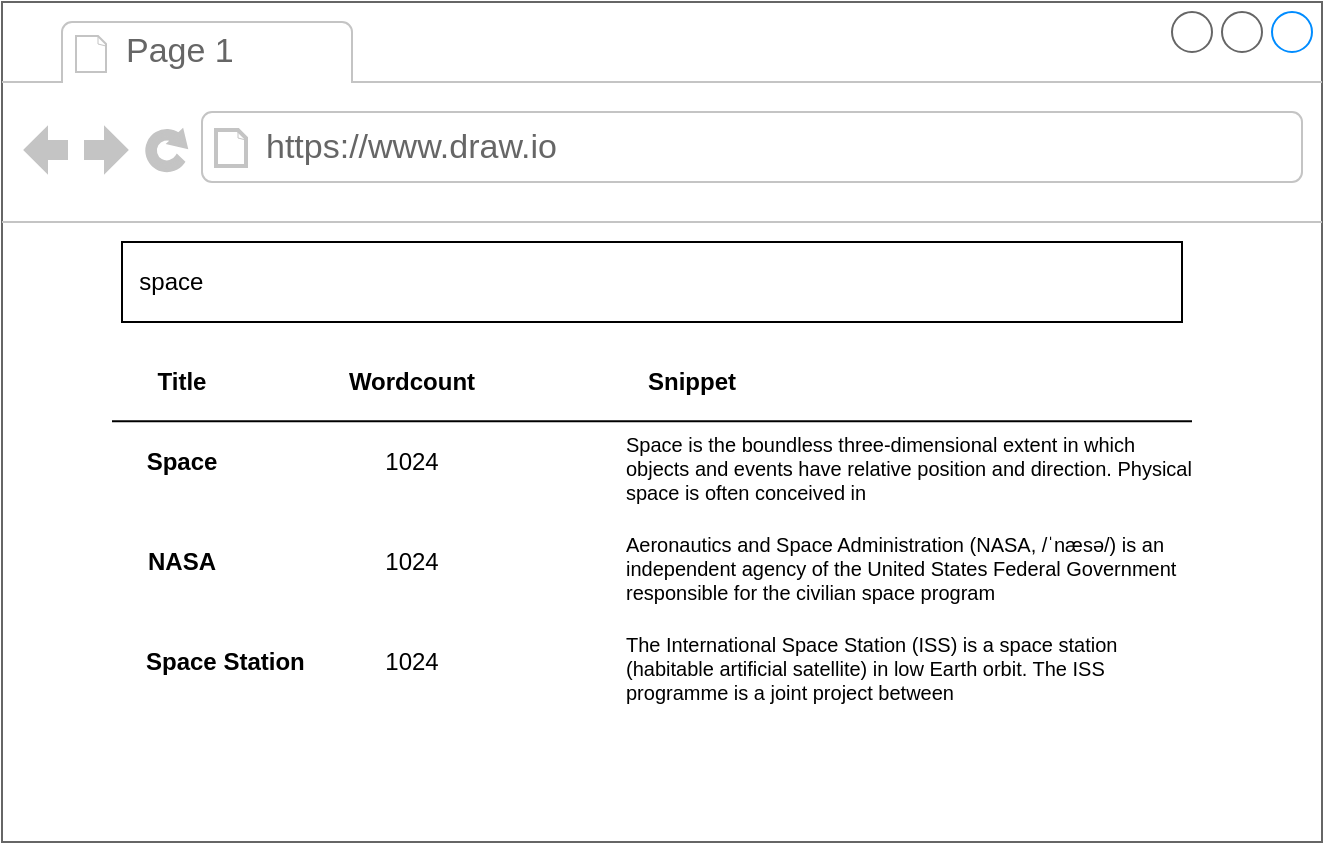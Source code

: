 <mxfile version="12.4.3" type="github" pages="10">
  <diagram id="RnJkvEcWTYdA2Jqj87wk" name="01 - goals">
    <mxGraphModel dx="996" dy="478" grid="1" gridSize="10" guides="1" tooltips="1" connect="1" arrows="1" fold="1" page="1" pageScale="1" pageWidth="1920" pageHeight="1200" math="0" shadow="0">
      <root>
        <mxCell id="0"/>
        <mxCell id="1" parent="0"/>
        <mxCell id="DZ23XbLGNVvMsRwcFlnc-1" value="" style="strokeWidth=1;shadow=0;dashed=0;align=center;html=1;shape=mxgraph.mockup.containers.browserWindow;rSize=0;strokeColor=#666666;strokeColor2=#008cff;strokeColor3=#c4c4c4;mainText=,;recursiveResize=0;" vertex="1" parent="1">
          <mxGeometry x="380" y="150" width="660" height="420" as="geometry"/>
        </mxCell>
        <mxCell id="DZ23XbLGNVvMsRwcFlnc-2" value="Page 1" style="strokeWidth=1;shadow=0;dashed=0;align=center;html=1;shape=mxgraph.mockup.containers.anchor;fontSize=17;fontColor=#666666;align=left;" vertex="1" parent="DZ23XbLGNVvMsRwcFlnc-1">
          <mxGeometry x="60" y="12" width="110" height="26" as="geometry"/>
        </mxCell>
        <mxCell id="DZ23XbLGNVvMsRwcFlnc-3" value="https://www.draw.io" style="strokeWidth=1;shadow=0;dashed=0;align=center;html=1;shape=mxgraph.mockup.containers.anchor;rSize=0;fontSize=17;fontColor=#666666;align=left;" vertex="1" parent="DZ23XbLGNVvMsRwcFlnc-1">
          <mxGeometry x="130" y="60" width="250" height="26" as="geometry"/>
        </mxCell>
        <mxCell id="DZ23XbLGNVvMsRwcFlnc-4" value="&amp;nbsp; space" style="rounded=0;whiteSpace=wrap;html=1;align=left;" vertex="1" parent="DZ23XbLGNVvMsRwcFlnc-1">
          <mxGeometry x="60" y="120" width="530" height="40" as="geometry"/>
        </mxCell>
        <mxCell id="DZ23XbLGNVvMsRwcFlnc-5" value="Title" style="text;html=1;strokeColor=none;fillColor=none;align=center;verticalAlign=middle;whiteSpace=wrap;rounded=0;fontStyle=1" vertex="1" parent="DZ23XbLGNVvMsRwcFlnc-1">
          <mxGeometry x="70" y="180" width="40" height="20" as="geometry"/>
        </mxCell>
        <mxCell id="DZ23XbLGNVvMsRwcFlnc-6" value="Wordcount" style="text;html=1;strokeColor=none;fillColor=none;align=center;verticalAlign=middle;whiteSpace=wrap;rounded=0;fontStyle=1" vertex="1" parent="DZ23XbLGNVvMsRwcFlnc-1">
          <mxGeometry x="170" y="180" width="70" height="20" as="geometry"/>
        </mxCell>
        <mxCell id="DZ23XbLGNVvMsRwcFlnc-7" value="Snippet" style="text;html=1;strokeColor=none;fillColor=none;align=center;verticalAlign=middle;whiteSpace=wrap;rounded=0;fontStyle=1" vertex="1" parent="DZ23XbLGNVvMsRwcFlnc-1">
          <mxGeometry x="310" y="180" width="70" height="20" as="geometry"/>
        </mxCell>
        <mxCell id="DZ23XbLGNVvMsRwcFlnc-8" value="" style="endArrow=none;html=1;" edge="1" parent="DZ23XbLGNVvMsRwcFlnc-1">
          <mxGeometry width="50" height="50" relative="1" as="geometry">
            <mxPoint x="55" y="209.67" as="sourcePoint"/>
            <mxPoint x="595" y="209.67" as="targetPoint"/>
          </mxGeometry>
        </mxCell>
        <mxCell id="DZ23XbLGNVvMsRwcFlnc-9" value="Space" style="text;html=1;strokeColor=none;fillColor=none;align=center;verticalAlign=middle;whiteSpace=wrap;rounded=0;fontStyle=1" vertex="1" parent="DZ23XbLGNVvMsRwcFlnc-1">
          <mxGeometry x="70" y="220" width="40" height="20" as="geometry"/>
        </mxCell>
        <mxCell id="DZ23XbLGNVvMsRwcFlnc-10" value="1024" style="text;html=1;strokeColor=none;fillColor=none;align=center;verticalAlign=middle;whiteSpace=wrap;rounded=0;fontStyle=0" vertex="1" parent="DZ23XbLGNVvMsRwcFlnc-1">
          <mxGeometry x="170" y="220" width="70" height="20" as="geometry"/>
        </mxCell>
        <mxCell id="DZ23XbLGNVvMsRwcFlnc-11" value="Space is the boundless three-dimensional extent in which objects and events have relative position and direction. Physical space is often conceived in" style="text;html=1;strokeColor=none;fillColor=none;align=left;verticalAlign=middle;whiteSpace=wrap;rounded=0;fontStyle=0;fontSize=10;" vertex="1" parent="DZ23XbLGNVvMsRwcFlnc-1">
          <mxGeometry x="310" y="223" width="290" height="20" as="geometry"/>
        </mxCell>
        <mxCell id="DZ23XbLGNVvMsRwcFlnc-12" value="NASA" style="text;html=1;strokeColor=none;fillColor=none;align=center;verticalAlign=middle;whiteSpace=wrap;rounded=0;fontStyle=1" vertex="1" parent="DZ23XbLGNVvMsRwcFlnc-1">
          <mxGeometry x="70" y="270" width="40" height="20" as="geometry"/>
        </mxCell>
        <mxCell id="DZ23XbLGNVvMsRwcFlnc-13" value="1024" style="text;html=1;strokeColor=none;fillColor=none;align=center;verticalAlign=middle;whiteSpace=wrap;rounded=0;fontStyle=0" vertex="1" parent="DZ23XbLGNVvMsRwcFlnc-1">
          <mxGeometry x="170" y="270" width="70" height="20" as="geometry"/>
        </mxCell>
        <mxCell id="DZ23XbLGNVvMsRwcFlnc-14" value="Aeronautics and Space Administration (NASA, /ˈnæsə/) is an independent agency of the United States Federal Government responsible for the civilian space program" style="text;html=1;strokeColor=none;fillColor=none;align=left;verticalAlign=middle;whiteSpace=wrap;rounded=0;fontStyle=0;fontSize=10;" vertex="1" parent="DZ23XbLGNVvMsRwcFlnc-1">
          <mxGeometry x="310" y="273" width="290" height="20" as="geometry"/>
        </mxCell>
        <mxCell id="DZ23XbLGNVvMsRwcFlnc-15" value="Space Station" style="text;html=1;strokeColor=none;fillColor=none;align=left;verticalAlign=middle;whiteSpace=wrap;rounded=0;fontStyle=1" vertex="1" parent="DZ23XbLGNVvMsRwcFlnc-1">
          <mxGeometry x="70" y="320" width="100" height="20" as="geometry"/>
        </mxCell>
        <mxCell id="DZ23XbLGNVvMsRwcFlnc-16" value="1024" style="text;html=1;strokeColor=none;fillColor=none;align=center;verticalAlign=middle;whiteSpace=wrap;rounded=0;fontStyle=0" vertex="1" parent="DZ23XbLGNVvMsRwcFlnc-1">
          <mxGeometry x="170" y="320" width="70" height="20" as="geometry"/>
        </mxCell>
        <mxCell id="DZ23XbLGNVvMsRwcFlnc-17" value="The International Space Station (ISS) is a space station (habitable artificial satellite) in low Earth orbit. The ISS programme is a joint project between" style="text;html=1;strokeColor=none;fillColor=none;align=left;verticalAlign=middle;whiteSpace=wrap;rounded=0;fontStyle=0;fontSize=10;" vertex="1" parent="DZ23XbLGNVvMsRwcFlnc-1">
          <mxGeometry x="310" y="323" width="290" height="20" as="geometry"/>
        </mxCell>
      </root>
    </mxGraphModel>
  </diagram>
  <diagram id="J-fQIyFHeudC6-GqFB-S" name="02 - focuses">
    <mxGraphModel dx="747" dy="359" grid="1" gridSize="10" guides="1" tooltips="1" connect="1" arrows="1" fold="1" page="1" pageScale="1" pageWidth="1920" pageHeight="1200" math="0" shadow="0">
      <root>
        <mxCell id="EgFu69-6vCB50pgu1yUX-0"/>
        <mxCell id="EgFu69-6vCB50pgu1yUX-1" parent="EgFu69-6vCB50pgu1yUX-0"/>
        <mxCell id="EgFu69-6vCB50pgu1yUX-2" value="App Goals" style="text;html=1;strokeColor=none;fillColor=none;align=center;verticalAlign=middle;whiteSpace=wrap;rounded=0;fontSize=30;fontStyle=1" vertex="1" parent="EgFu69-6vCB50pgu1yUX-1">
          <mxGeometry x="440" y="120" width="190" height="30" as="geometry"/>
        </mxCell>
        <mxCell id="EgFu69-6vCB50pgu1yUX-3" value="Need to figure out how to fetch data from an outside API" style="rounded=0;whiteSpace=wrap;html=1;fontSize=17;align=center;fillColor=#dae8fc;strokeColor=#6c8ebf;" vertex="1" parent="EgFu69-6vCB50pgu1yUX-1">
          <mxGeometry x="272.5" y="160" width="525" height="50" as="geometry"/>
        </mxCell>
        <mxCell id="EgFu69-6vCB50pgu1yUX-4" value="Need to learn more about communicating between components" style="rounded=0;whiteSpace=wrap;html=1;fontSize=17;align=center;fillColor=#dae8fc;strokeColor=#6c8ebf;" vertex="1" parent="EgFu69-6vCB50pgu1yUX-1">
          <mxGeometry x="272.5" y="220" width="525" height="50" as="geometry"/>
        </mxCell>
        <mxCell id="EgFu69-6vCB50pgu1yUX-5" value="Need to learn more about Typescript to catch errors during development" style="rounded=0;whiteSpace=wrap;html=1;fontSize=17;align=center;fillColor=#dae8fc;strokeColor=#6c8ebf;" vertex="1" parent="EgFu69-6vCB50pgu1yUX-1">
          <mxGeometry x="272.5" y="280" width="525" height="50" as="geometry"/>
        </mxCell>
        <mxCell id="EgFu69-6vCB50pgu1yUX-6" value="Need to learn about Angular app security" style="rounded=0;whiteSpace=wrap;html=1;fontSize=17;align=center;fillColor=#dae8fc;strokeColor=#6c8ebf;" vertex="1" parent="EgFu69-6vCB50pgu1yUX-1">
          <mxGeometry x="272.5" y="340" width="525" height="50" as="geometry"/>
        </mxCell>
      </root>
    </mxGraphModel>
  </diagram>
  <diagram id="L5phUsSafCJWJInm5_UA" name="03 - comps">
    <mxGraphModel dx="996" dy="478" grid="1" gridSize="10" guides="1" tooltips="1" connect="1" arrows="1" fold="1" page="1" pageScale="1" pageWidth="1920" pageHeight="1200" math="0" shadow="0">
      <root>
        <mxCell id="HU6yM0TjJW2TB_AY_Mo2-0"/>
        <mxCell id="HU6yM0TjJW2TB_AY_Mo2-1" parent="HU6yM0TjJW2TB_AY_Mo2-0"/>
        <mxCell id="Rxs8dUcnRsXy0uVN2g_E-0" value="" style="strokeWidth=1;shadow=0;dashed=0;align=center;html=1;shape=mxgraph.mockup.containers.browserWindow;rSize=0;strokeColor=#666666;strokeColor2=#008cff;strokeColor3=#c4c4c4;mainText=,;recursiveResize=0;" vertex="1" parent="HU6yM0TjJW2TB_AY_Mo2-1">
          <mxGeometry x="380" y="150" width="660" height="420" as="geometry"/>
        </mxCell>
        <mxCell id="Rxs8dUcnRsXy0uVN2g_E-18" value="" style="rounded=0;whiteSpace=wrap;html=1;fontSize=17;align=center;fillColor=#e1d5e7;strokeColor=#9673a6;" vertex="1" parent="Rxs8dUcnRsXy0uVN2g_E-0">
          <mxGeometry x="30" y="170" width="580" height="210" as="geometry"/>
        </mxCell>
        <mxCell id="Rxs8dUcnRsXy0uVN2g_E-17" value="" style="rounded=0;whiteSpace=wrap;html=1;fontSize=17;align=center;fillColor=#dae8fc;strokeColor=#6c8ebf;" vertex="1" parent="Rxs8dUcnRsXy0uVN2g_E-0">
          <mxGeometry x="30" y="110" width="580" height="60" as="geometry"/>
        </mxCell>
        <mxCell id="Rxs8dUcnRsXy0uVN2g_E-1" value="Page 1" style="strokeWidth=1;shadow=0;dashed=0;align=center;html=1;shape=mxgraph.mockup.containers.anchor;fontSize=17;fontColor=#666666;align=left;" vertex="1" parent="Rxs8dUcnRsXy0uVN2g_E-0">
          <mxGeometry x="60" y="12" width="110" height="26" as="geometry"/>
        </mxCell>
        <mxCell id="Rxs8dUcnRsXy0uVN2g_E-2" value="https://www.draw.io" style="strokeWidth=1;shadow=0;dashed=0;align=center;html=1;shape=mxgraph.mockup.containers.anchor;rSize=0;fontSize=17;fontColor=#666666;align=left;" vertex="1" parent="Rxs8dUcnRsXy0uVN2g_E-0">
          <mxGeometry x="130" y="60" width="250" height="26" as="geometry"/>
        </mxCell>
        <mxCell id="Rxs8dUcnRsXy0uVN2g_E-3" value="&amp;nbsp; space" style="rounded=0;whiteSpace=wrap;html=1;align=left;" vertex="1" parent="Rxs8dUcnRsXy0uVN2g_E-0">
          <mxGeometry x="60" y="120" width="530" height="40" as="geometry"/>
        </mxCell>
        <mxCell id="Rxs8dUcnRsXy0uVN2g_E-4" value="Title" style="text;html=1;strokeColor=none;fillColor=none;align=center;verticalAlign=middle;whiteSpace=wrap;rounded=0;fontStyle=1" vertex="1" parent="Rxs8dUcnRsXy0uVN2g_E-0">
          <mxGeometry x="70" y="180" width="40" height="20" as="geometry"/>
        </mxCell>
        <mxCell id="Rxs8dUcnRsXy0uVN2g_E-5" value="Wordcount" style="text;html=1;strokeColor=none;fillColor=none;align=center;verticalAlign=middle;whiteSpace=wrap;rounded=0;fontStyle=1" vertex="1" parent="Rxs8dUcnRsXy0uVN2g_E-0">
          <mxGeometry x="170" y="180" width="70" height="20" as="geometry"/>
        </mxCell>
        <mxCell id="Rxs8dUcnRsXy0uVN2g_E-6" value="Snippet" style="text;html=1;strokeColor=none;fillColor=none;align=center;verticalAlign=middle;whiteSpace=wrap;rounded=0;fontStyle=1" vertex="1" parent="Rxs8dUcnRsXy0uVN2g_E-0">
          <mxGeometry x="310" y="180" width="70" height="20" as="geometry"/>
        </mxCell>
        <mxCell id="Rxs8dUcnRsXy0uVN2g_E-7" value="" style="endArrow=none;html=1;" edge="1" parent="Rxs8dUcnRsXy0uVN2g_E-0">
          <mxGeometry width="50" height="50" relative="1" as="geometry">
            <mxPoint x="55" y="209.67" as="sourcePoint"/>
            <mxPoint x="595" y="209.67" as="targetPoint"/>
          </mxGeometry>
        </mxCell>
        <mxCell id="Rxs8dUcnRsXy0uVN2g_E-8" value="Space" style="text;html=1;strokeColor=none;fillColor=none;align=center;verticalAlign=middle;whiteSpace=wrap;rounded=0;fontStyle=1" vertex="1" parent="Rxs8dUcnRsXy0uVN2g_E-0">
          <mxGeometry x="70" y="220" width="40" height="20" as="geometry"/>
        </mxCell>
        <mxCell id="Rxs8dUcnRsXy0uVN2g_E-9" value="1024" style="text;html=1;strokeColor=none;fillColor=none;align=center;verticalAlign=middle;whiteSpace=wrap;rounded=0;fontStyle=0" vertex="1" parent="Rxs8dUcnRsXy0uVN2g_E-0">
          <mxGeometry x="170" y="220" width="70" height="20" as="geometry"/>
        </mxCell>
        <mxCell id="Rxs8dUcnRsXy0uVN2g_E-10" value="Space is the boundless three-dimensional extent in which objects and events have relative position and direction. Physical space is often conceived in" style="text;html=1;strokeColor=none;fillColor=none;align=left;verticalAlign=middle;whiteSpace=wrap;rounded=0;fontStyle=0;fontSize=10;" vertex="1" parent="Rxs8dUcnRsXy0uVN2g_E-0">
          <mxGeometry x="310" y="223" width="290" height="20" as="geometry"/>
        </mxCell>
        <mxCell id="Rxs8dUcnRsXy0uVN2g_E-11" value="NASA" style="text;html=1;strokeColor=none;fillColor=none;align=center;verticalAlign=middle;whiteSpace=wrap;rounded=0;fontStyle=1" vertex="1" parent="Rxs8dUcnRsXy0uVN2g_E-0">
          <mxGeometry x="70" y="270" width="40" height="20" as="geometry"/>
        </mxCell>
        <mxCell id="Rxs8dUcnRsXy0uVN2g_E-12" value="1024" style="text;html=1;strokeColor=none;fillColor=none;align=center;verticalAlign=middle;whiteSpace=wrap;rounded=0;fontStyle=0" vertex="1" parent="Rxs8dUcnRsXy0uVN2g_E-0">
          <mxGeometry x="170" y="270" width="70" height="20" as="geometry"/>
        </mxCell>
        <mxCell id="Rxs8dUcnRsXy0uVN2g_E-13" value="Aeronautics and Space Administration (NASA, /ˈnæsə/) is an independent agency of the United States Federal Government responsible for the civilian space program" style="text;html=1;strokeColor=none;fillColor=none;align=left;verticalAlign=middle;whiteSpace=wrap;rounded=0;fontStyle=0;fontSize=10;" vertex="1" parent="Rxs8dUcnRsXy0uVN2g_E-0">
          <mxGeometry x="310" y="273" width="290" height="20" as="geometry"/>
        </mxCell>
        <mxCell id="Rxs8dUcnRsXy0uVN2g_E-14" value="Space Station" style="text;html=1;strokeColor=none;fillColor=none;align=left;verticalAlign=middle;whiteSpace=wrap;rounded=0;fontStyle=1" vertex="1" parent="Rxs8dUcnRsXy0uVN2g_E-0">
          <mxGeometry x="70" y="320" width="100" height="20" as="geometry"/>
        </mxCell>
        <mxCell id="Rxs8dUcnRsXy0uVN2g_E-15" value="1024" style="text;html=1;strokeColor=none;fillColor=none;align=center;verticalAlign=middle;whiteSpace=wrap;rounded=0;fontStyle=0" vertex="1" parent="Rxs8dUcnRsXy0uVN2g_E-0">
          <mxGeometry x="170" y="320" width="70" height="20" as="geometry"/>
        </mxCell>
        <mxCell id="Rxs8dUcnRsXy0uVN2g_E-16" value="The International Space Station (ISS) is a space station (habitable artificial satellite) in low Earth orbit. The ISS programme is a joint project between" style="text;html=1;strokeColor=none;fillColor=none;align=left;verticalAlign=middle;whiteSpace=wrap;rounded=0;fontStyle=0;fontSize=10;" vertex="1" parent="Rxs8dUcnRsXy0uVN2g_E-0">
          <mxGeometry x="310" y="323" width="290" height="20" as="geometry"/>
        </mxCell>
        <mxCell id="Rxs8dUcnRsXy0uVN2g_E-21" style="edgeStyle=orthogonalEdgeStyle;rounded=0;orthogonalLoop=1;jettySize=auto;html=1;exitX=1;exitY=0.5;exitDx=0;exitDy=0;fontSize=17;" edge="1" parent="HU6yM0TjJW2TB_AY_Mo2-1" source="Rxs8dUcnRsXy0uVN2g_E-19" target="Rxs8dUcnRsXy0uVN2g_E-17">
          <mxGeometry relative="1" as="geometry"/>
        </mxCell>
        <mxCell id="Rxs8dUcnRsXy0uVN2g_E-19" value="SearchBar" style="rounded=0;whiteSpace=wrap;html=1;fontSize=17;align=center;fillColor=#dae8fc;strokeColor=#6c8ebf;" vertex="1" parent="HU6yM0TjJW2TB_AY_Mo2-1">
          <mxGeometry x="210" y="260" width="120" height="60" as="geometry"/>
        </mxCell>
        <mxCell id="Rxs8dUcnRsXy0uVN2g_E-22" style="edgeStyle=orthogonalEdgeStyle;rounded=0;orthogonalLoop=1;jettySize=auto;html=1;exitX=1;exitY=0.5;exitDx=0;exitDy=0;fontSize=17;" edge="1" parent="HU6yM0TjJW2TB_AY_Mo2-1" source="Rxs8dUcnRsXy0uVN2g_E-20" target="Rxs8dUcnRsXy0uVN2g_E-18">
          <mxGeometry relative="1" as="geometry"/>
        </mxCell>
        <mxCell id="Rxs8dUcnRsXy0uVN2g_E-20" value="PageList" style="rounded=0;whiteSpace=wrap;html=1;fontSize=17;align=center;fillColor=#e1d5e7;strokeColor=#9673a6;" vertex="1" parent="HU6yM0TjJW2TB_AY_Mo2-1">
          <mxGeometry x="210" y="395" width="120" height="60" as="geometry"/>
        </mxCell>
      </root>
    </mxGraphModel>
  </diagram>
  <diagram id="lS9Joc8p82Fb0hdjEziT" name="04 - comps">
    <mxGraphModel dx="747" dy="359" grid="1" gridSize="10" guides="1" tooltips="1" connect="1" arrows="1" fold="1" page="1" pageScale="1" pageWidth="1920" pageHeight="1200" math="0" shadow="0">
      <root>
        <mxCell id="GZx0or1PetMA-Os968Fu-0"/>
        <mxCell id="GZx0or1PetMA-Os968Fu-1" parent="GZx0or1PetMA-Os968Fu-0"/>
        <mxCell id="1UCcSpuoGSSK_1lkAdKl-0" style="edgeStyle=orthogonalEdgeStyle;rounded=0;orthogonalLoop=1;jettySize=auto;html=1;exitX=0.5;exitY=1;exitDx=0;exitDy=0;fontSize=22;" edge="1" parent="GZx0or1PetMA-Os968Fu-1" source="GZx0or1PetMA-Os968Fu-2" target="GZx0or1PetMA-Os968Fu-3">
          <mxGeometry relative="1" as="geometry"/>
        </mxCell>
        <mxCell id="1UCcSpuoGSSK_1lkAdKl-1" style="edgeStyle=orthogonalEdgeStyle;rounded=0;orthogonalLoop=1;jettySize=auto;html=1;exitX=0.5;exitY=1;exitDx=0;exitDy=0;fontSize=22;" edge="1" parent="GZx0or1PetMA-Os968Fu-1" source="GZx0or1PetMA-Os968Fu-2" target="NG4ybn5dJcbg6KCf7Gxo-0">
          <mxGeometry relative="1" as="geometry"/>
        </mxCell>
        <mxCell id="1UCcSpuoGSSK_1lkAdKl-6" style="edgeStyle=orthogonalEdgeStyle;rounded=0;orthogonalLoop=1;jettySize=auto;html=1;exitX=0;exitY=0.25;exitDx=0;exitDy=0;entryX=1;entryY=0.25;entryDx=0;entryDy=0;fontSize=22;" edge="1" parent="GZx0or1PetMA-Os968Fu-1" source="GZx0or1PetMA-Os968Fu-2" target="1UCcSpuoGSSK_1lkAdKl-3">
          <mxGeometry relative="1" as="geometry"/>
        </mxCell>
        <mxCell id="GZx0or1PetMA-Os968Fu-2" value="App" style="rounded=0;whiteSpace=wrap;html=1;fontSize=22;align=center;" vertex="1" parent="GZx0or1PetMA-Os968Fu-1">
          <mxGeometry x="560" y="150" width="120" height="60" as="geometry"/>
        </mxCell>
        <mxCell id="bX3RkWvXUQk1IsNJuvre-0" style="edgeStyle=orthogonalEdgeStyle;rounded=0;orthogonalLoop=1;jettySize=auto;html=1;exitX=0.25;exitY=0;exitDx=0;exitDy=0;entryX=0.25;entryY=1;entryDx=0;entryDy=0;fontSize=12;" edge="1" parent="GZx0or1PetMA-Os968Fu-1" source="GZx0or1PetMA-Os968Fu-3" target="GZx0or1PetMA-Os968Fu-2">
          <mxGeometry relative="1" as="geometry">
            <Array as="points">
              <mxPoint x="470" y="250"/>
              <mxPoint x="590" y="250"/>
            </Array>
          </mxGeometry>
        </mxCell>
        <mxCell id="GZx0or1PetMA-Os968Fu-3" value="SearchBar" style="rounded=0;whiteSpace=wrap;html=1;fontSize=22;align=center;fillColor=#dae8fc;strokeColor=#6c8ebf;" vertex="1" parent="GZx0or1PetMA-Os968Fu-1">
          <mxGeometry x="440" y="330" width="120" height="60" as="geometry"/>
        </mxCell>
        <mxCell id="NG4ybn5dJcbg6KCf7Gxo-0" value="PageList" style="rounded=0;whiteSpace=wrap;html=1;fontSize=22;align=center;fillColor=#e1d5e7;strokeColor=#9673a6;" vertex="1" parent="GZx0or1PetMA-Os968Fu-1">
          <mxGeometry x="680" y="330" width="120" height="60" as="geometry"/>
        </mxCell>
        <mxCell id="1UCcSpuoGSSK_1lkAdKl-5" style="edgeStyle=orthogonalEdgeStyle;rounded=0;orthogonalLoop=1;jettySize=auto;html=1;exitX=1;exitY=0.75;exitDx=0;exitDy=0;entryX=0;entryY=0.75;entryDx=0;entryDy=0;fontSize=22;" edge="1" parent="GZx0or1PetMA-Os968Fu-1" source="1UCcSpuoGSSK_1lkAdKl-3" target="GZx0or1PetMA-Os968Fu-2">
          <mxGeometry relative="1" as="geometry"/>
        </mxCell>
        <mxCell id="1UCcSpuoGSSK_1lkAdKl-3" value="WikipediaService" style="rounded=0;whiteSpace=wrap;html=1;fontSize=22;align=center;fillColor=#ffe6cc;strokeColor=#d79b00;" vertex="1" parent="GZx0or1PetMA-Os968Fu-1">
          <mxGeometry x="220" y="150" width="190" height="60" as="geometry"/>
        </mxCell>
        <mxCell id="1UCcSpuoGSSK_1lkAdKl-7" value="term" style="rounded=0;whiteSpace=wrap;html=1;fontSize=12;align=center;" vertex="1" parent="GZx0or1PetMA-Os968Fu-1">
          <mxGeometry x="450" y="145" width="70" height="20" as="geometry"/>
        </mxCell>
        <mxCell id="1UCcSpuoGSSK_1lkAdKl-8" value="Pages" style="rounded=0;whiteSpace=wrap;html=1;fontSize=12;align=center;" vertex="1" parent="GZx0or1PetMA-Os968Fu-1">
          <mxGeometry x="450" y="195" width="70" height="20" as="geometry"/>
        </mxCell>
        <mxCell id="bX3RkWvXUQk1IsNJuvre-1" value="term" style="rounded=0;whiteSpace=wrap;html=1;fontSize=12;align=center;" vertex="1" parent="GZx0or1PetMA-Os968Fu-1">
          <mxGeometry x="400" y="270" width="70" height="20" as="geometry"/>
        </mxCell>
        <mxCell id="vXaoxF1FkjHIJHMcbnl6-0" value="Pages" style="rounded=0;whiteSpace=wrap;html=1;fontSize=12;align=center;" vertex="1" parent="GZx0or1PetMA-Os968Fu-1">
          <mxGeometry x="740" y="273" width="70" height="20" as="geometry"/>
        </mxCell>
      </root>
    </mxGraphModel>
  </diagram>
  <diagram id="W5dLdjqoOezTGKQ1VYKz" name="05 - diff">
    <mxGraphModel dx="747" dy="359" grid="1" gridSize="10" guides="1" tooltips="1" connect="1" arrows="1" fold="1" page="1" pageScale="1" pageWidth="1920" pageHeight="1200" math="0" shadow="0">
      <root>
        <mxCell id="PJxJHHhYgRFNych-H0iy-0"/>
        <mxCell id="PJxJHHhYgRFNych-H0iy-1" parent="PJxJHHhYgRFNych-H0iy-0"/>
        <mxCell id="PJxJHHhYgRFNych-H0iy-2" value="User types stuff into the text input" style="rounded=0;whiteSpace=wrap;html=1;fontSize=18;align=center;fillColor=#dae8fc;strokeColor=#6c8ebf;" vertex="1" parent="PJxJHHhYgRFNych-H0iy-1">
          <mxGeometry x="450" y="240" width="300" height="60" as="geometry"/>
        </mxCell>
        <mxCell id="PJxJHHhYgRFNych-H0iy-3" value="Style One" style="text;html=1;strokeColor=none;fillColor=none;align=center;verticalAlign=middle;whiteSpace=wrap;rounded=0;fontSize=28;fontStyle=1" vertex="1" parent="PJxJHHhYgRFNych-H0iy-1">
          <mxGeometry x="497.5" y="210" width="205" height="20" as="geometry"/>
        </mxCell>
        <mxCell id="PJxJHHhYgRFNych-H0iy-4" value="User types stuff into the text input" style="rounded=0;whiteSpace=wrap;html=1;fontSize=18;align=center;fillColor=#dae8fc;strokeColor=#6c8ebf;" vertex="1" parent="PJxJHHhYgRFNych-H0iy-1">
          <mxGeometry x="840" y="240" width="300" height="60" as="geometry"/>
        </mxCell>
        <mxCell id="PJxJHHhYgRFNych-H0iy-5" value="Style Two" style="text;html=1;strokeColor=none;fillColor=none;align=center;verticalAlign=middle;whiteSpace=wrap;rounded=0;fontSize=28;fontStyle=1" vertex="1" parent="PJxJHHhYgRFNych-H0iy-1">
          <mxGeometry x="902.5" y="210" width="175" height="20" as="geometry"/>
        </mxCell>
        <mxCell id="HFai970Z5Od6AsLTN9KV-0" style="edgeStyle=orthogonalEdgeStyle;rounded=0;orthogonalLoop=1;jettySize=auto;html=1;exitX=1;exitY=0.5;exitDx=0;exitDy=0;entryX=0.002;entryY=0.558;entryDx=0;entryDy=0;entryPerimeter=0;fontSize=18;" edge="1" parent="PJxJHHhYgRFNych-H0iy-1" source="PJxJHHhYgRFNych-H0iy-6" target="PJxJHHhYgRFNych-H0iy-10">
          <mxGeometry relative="1" as="geometry"/>
        </mxCell>
        <mxCell id="PJxJHHhYgRFNych-H0iy-6" value="User hits the &#39;enter&#39; key to trigger a search" style="rounded=0;whiteSpace=wrap;html=1;fontSize=18;align=center;fillColor=#f8cecc;strokeColor=#b85450;" vertex="1" parent="PJxJHHhYgRFNych-H0iy-1">
          <mxGeometry x="450" y="310" width="300" height="60" as="geometry"/>
        </mxCell>
        <mxCell id="HFai970Z5Od6AsLTN9KV-1" style="edgeStyle=orthogonalEdgeStyle;rounded=0;orthogonalLoop=1;jettySize=auto;html=1;exitX=1;exitY=0.5;exitDx=0;exitDy=0;entryX=0;entryY=0.5;entryDx=0;entryDy=0;fontSize=18;" edge="1" parent="PJxJHHhYgRFNych-H0iy-1" source="PJxJHHhYgRFNych-H0iy-7" target="PJxJHHhYgRFNych-H0iy-9">
          <mxGeometry relative="1" as="geometry"/>
        </mxCell>
        <mxCell id="PJxJHHhYgRFNych-H0iy-7" value="We look at the text input and pull the current value out" style="rounded=0;whiteSpace=wrap;html=1;fontSize=18;align=center;fillColor=#d5e8d4;strokeColor=#82b366;" vertex="1" parent="PJxJHHhYgRFNych-H0iy-1">
          <mxGeometry x="450" y="380" width="300" height="60" as="geometry"/>
        </mxCell>
        <mxCell id="PJxJHHhYgRFNych-H0iy-8" value="We send that current value back to the App component" style="rounded=0;whiteSpace=wrap;html=1;fontSize=18;align=center;fillColor=#dae8fc;strokeColor=#6c8ebf;" vertex="1" parent="PJxJHHhYgRFNych-H0iy-1">
          <mxGeometry x="450" y="450" width="300" height="60" as="geometry"/>
        </mxCell>
        <mxCell id="PJxJHHhYgRFNych-H0iy-9" value="With each keypress, we run an event handler and store the updated text" style="rounded=0;whiteSpace=wrap;html=1;fontSize=18;align=center;fillColor=#d5e8d4;strokeColor=#82b366;" vertex="1" parent="PJxJHHhYgRFNych-H0iy-1">
          <mxGeometry x="840" y="310" width="300" height="60" as="geometry"/>
        </mxCell>
        <mxCell id="PJxJHHhYgRFNych-H0iy-10" value="User hits the &#39;enter&#39; key to trigger a search" style="rounded=0;whiteSpace=wrap;html=1;fontSize=18;align=center;fillColor=#f8cecc;strokeColor=#b85450;" vertex="1" parent="PJxJHHhYgRFNych-H0iy-1">
          <mxGeometry x="840" y="380" width="300" height="60" as="geometry"/>
        </mxCell>
        <mxCell id="PJxJHHhYgRFNych-H0iy-11" value="We take our stored property send it back to the App component" style="rounded=0;whiteSpace=wrap;html=1;fontSize=18;align=center;fillColor=#dae8fc;strokeColor=#6c8ebf;" vertex="1" parent="PJxJHHhYgRFNych-H0iy-1">
          <mxGeometry x="840" y="450" width="300" height="60" as="geometry"/>
        </mxCell>
      </root>
    </mxGraphModel>
  </diagram>
  <diagram id="n-8jsRW9n8HL8XZVnEAn" name="06 - comms">
    <mxGraphModel dx="747" dy="359" grid="1" gridSize="10" guides="1" tooltips="1" connect="1" arrows="1" fold="1" page="1" pageScale="1" pageWidth="1920" pageHeight="1200" math="0" shadow="0">
      <root>
        <mxCell id="wSknwv8qutS8RWmazU4m-0"/>
        <mxCell id="wSknwv8qutS8RWmazU4m-1" parent="wSknwv8qutS8RWmazU4m-0"/>
        <mxCell id="twId2GrNxOe7X0C6yxwC-0" value="App" style="rounded=0;whiteSpace=wrap;html=1;fontSize=22;align=center;" vertex="1" parent="wSknwv8qutS8RWmazU4m-1">
          <mxGeometry x="440" y="150" width="200" height="60" as="geometry"/>
        </mxCell>
        <mxCell id="twId2GrNxOe7X0C6yxwC-7" style="edgeStyle=orthogonalEdgeStyle;rounded=0;orthogonalLoop=1;jettySize=auto;html=1;exitX=0.5;exitY=0;exitDx=0;exitDy=0;entryX=0.5;entryY=1;entryDx=0;entryDy=0;fontSize=18;" edge="1" parent="wSknwv8qutS8RWmazU4m-1" source="twId2GrNxOe7X0C6yxwC-1" target="twId2GrNxOe7X0C6yxwC-0">
          <mxGeometry relative="1" as="geometry"/>
        </mxCell>
        <mxCell id="twId2GrNxOe7X0C6yxwC-1" value="SearchBar" style="rounded=0;whiteSpace=wrap;html=1;fontSize=22;align=center;fillColor=#dae8fc;strokeColor=#6c8ebf;" vertex="1" parent="wSknwv8qutS8RWmazU4m-1">
          <mxGeometry x="440" y="330" width="200" height="60" as="geometry"/>
        </mxCell>
        <mxCell id="twId2GrNxOe7X0C6yxwC-6" value="&lt;b&gt;Child to Parent Communication&lt;/b&gt;" style="text;html=1;strokeColor=none;fillColor=none;align=center;verticalAlign=middle;whiteSpace=wrap;rounded=0;fontSize=18;" vertex="1" parent="wSknwv8qutS8RWmazU4m-1">
          <mxGeometry x="390" y="120" width="300" height="20" as="geometry"/>
        </mxCell>
        <mxCell id="twId2GrNxOe7X0C6yxwC-9" value="term" style="rounded=0;whiteSpace=wrap;html=1;fontSize=14;align=center;" vertex="1" parent="wSknwv8qutS8RWmazU4m-1">
          <mxGeometry x="540" y="260" width="60" height="20" as="geometry"/>
        </mxCell>
      </root>
    </mxGraphModel>
  </diagram>
  <diagram id="l4addjHukP946SrjYVwH" name="07 - docs">
    <mxGraphModel dx="747" dy="359" grid="1" gridSize="10" guides="1" tooltips="1" connect="1" arrows="1" fold="1" page="1" pageScale="1" pageWidth="1920" pageHeight="1200" math="0" shadow="0">
      <root>
        <mxCell id="vIUeItmn4XtzfMA4fAoW-0"/>
        <mxCell id="vIUeItmn4XtzfMA4fAoW-1" parent="vIUeItmn4XtzfMA4fAoW-0"/>
        <mxCell id="vIUeItmn4XtzfMA4fAoW-2" value="mediawiki.org/wiki/API:Main_page" style="rounded=0;whiteSpace=wrap;html=1;fontSize=23;align=center;fillColor=#dae8fc;strokeColor=#6c8ebf;" vertex="1" parent="vIUeItmn4XtzfMA4fAoW-1">
          <mxGeometry x="550" y="280" width="440" height="110" as="geometry"/>
        </mxCell>
      </root>
    </mxGraphModel>
  </diagram>
  <diagram id="wXxabJJtuyI71Xh23fB3" name="08 - services">
    <mxGraphModel dx="747" dy="359" grid="1" gridSize="10" guides="1" tooltips="1" connect="1" arrows="1" fold="1" page="1" pageScale="1" pageWidth="1920" pageHeight="1200" math="0" shadow="0">
      <root>
        <mxCell id="QbElHTPY7XoVYqX2Et37-0"/>
        <mxCell id="QbElHTPY7XoVYqX2Et37-1" parent="QbElHTPY7XoVYqX2Et37-0"/>
        <mxCell id="QbElHTPY7XoVYqX2Et37-2" value="Services" style="text;html=1;strokeColor=none;fillColor=none;align=center;verticalAlign=middle;whiteSpace=wrap;rounded=0;fontSize=28;fontStyle=1" vertex="1" parent="QbElHTPY7XoVYqX2Et37-1">
          <mxGeometry x="540" y="90" width="90" height="30" as="geometry"/>
        </mxCell>
        <mxCell id="QbElHTPY7XoVYqX2Et37-3" value="Used to fetch/store/update any kind of data in our app" style="rounded=0;whiteSpace=wrap;html=1;fontSize=18;align=center;" vertex="1" parent="QbElHTPY7XoVYqX2Et37-1">
          <mxGeometry x="340" y="130" width="490" height="50" as="geometry"/>
        </mxCell>
        <mxCell id="QbElHTPY7XoVYqX2Et37-4" value="Almost always where we are going to put network requests" style="rounded=0;whiteSpace=wrap;html=1;fontSize=18;align=center;" vertex="1" parent="QbElHTPY7XoVYqX2Et37-1">
          <mxGeometry x="340" y="190" width="490" height="50" as="geometry"/>
        </mxCell>
        <mxCell id="QbElHTPY7XoVYqX2Et37-5" value="Data flows from a service to a component" style="rounded=0;whiteSpace=wrap;html=1;fontSize=18;align=center;" vertex="1" parent="QbElHTPY7XoVYqX2Et37-1">
          <mxGeometry x="340" y="250" width="490" height="50" as="geometry"/>
        </mxCell>
        <mxCell id="QbElHTPY7XoVYqX2Et37-6" value="Services are implemented as classes" style="rounded=0;whiteSpace=wrap;html=1;fontSize=18;align=center;" vertex="1" parent="QbElHTPY7XoVYqX2Et37-1">
          <mxGeometry x="340" y="310" width="490" height="50" as="geometry"/>
        </mxCell>
        <mxCell id="QbElHTPY7XoVYqX2Et37-7" value="Angular will &lt;i&gt;automatically&lt;/i&gt;&amp;nbsp;create a &lt;i&gt;single&lt;/i&gt; instance of each service for us" style="rounded=0;whiteSpace=wrap;html=1;fontSize=18;align=center;" vertex="1" parent="QbElHTPY7XoVYqX2Et37-1">
          <mxGeometry x="340" y="370" width="490" height="50" as="geometry"/>
        </mxCell>
      </root>
    </mxGraphModel>
  </diagram>
  <diagram id="SMlZH-VL1xkgH_7a0EhD" name="09 - service">
    <mxGraphModel dx="747" dy="359" grid="1" gridSize="10" guides="1" tooltips="1" connect="1" arrows="1" fold="1" page="1" pageScale="1" pageWidth="1920" pageHeight="1200" math="0" shadow="0">
      <root>
        <mxCell id="udBBtur7FLCKhy6X9aFq-0"/>
        <mxCell id="udBBtur7FLCKhy6X9aFq-1" parent="udBBtur7FLCKhy6X9aFq-0"/>
        <mxCell id="udBBtur7FLCKhy6X9aFq-2" value="private wikipedia: WikipediaService)" style="rounded=0;whiteSpace=wrap;html=1;fontSize=18;align=center;fillColor=#dae8fc;strokeColor=#6c8ebf;" vertex="1" parent="udBBtur7FLCKhy6X9aFq-1">
          <mxGeometry x="560" y="240" width="310" height="50" as="geometry"/>
        </mxCell>
        <mxCell id="udBBtur7FLCKhy6X9aFq-3" value="constructor(" style="rounded=0;whiteSpace=wrap;html=1;fontSize=18;align=center;fillColor=#dae8fc;strokeColor=#6c8ebf;" vertex="1" parent="udBBtur7FLCKhy6X9aFq-1">
          <mxGeometry x="450" y="240" width="110" height="50" as="geometry"/>
        </mxCell>
        <mxCell id="udBBtur7FLCKhy6X9aFq-4" value="{&amp;nbsp; &amp;nbsp;}" style="rounded=0;whiteSpace=wrap;html=1;fontSize=18;align=center;fillColor=#dae8fc;strokeColor=#6c8ebf;" vertex="1" parent="udBBtur7FLCKhy6X9aFq-1">
          <mxGeometry x="869.5" y="240" width="90.5" height="50" as="geometry"/>
        </mxCell>
        <mxCell id="udBBtur7FLCKhy6X9aFq-5" value="" style="shape=curlyBracket;whiteSpace=wrap;html=1;rounded=1;fontSize=18;align=center;rotation=90;" vertex="1" parent="udBBtur7FLCKhy6X9aFq-1">
          <mxGeometry x="495" y="165" width="20" height="110" as="geometry"/>
        </mxCell>
        <mxCell id="udBBtur7FLCKhy6X9aFq-6" value="" style="shape=curlyBracket;whiteSpace=wrap;html=1;rounded=1;fontSize=18;align=center;rotation=-90;" vertex="1" parent="udBBtur7FLCKhy6X9aFq-1">
          <mxGeometry x="904.75" y="260" width="20" height="90.5" as="geometry"/>
        </mxCell>
        <mxCell id="udBBtur7FLCKhy6X9aFq-7" value="Gets called automatically whenever an instance of AppComponent is created" style="text;html=1;strokeColor=none;fillColor=none;align=center;verticalAlign=middle;whiteSpace=wrap;rounded=0;fontSize=12;fontStyle=0" vertex="1" parent="udBBtur7FLCKhy6X9aFq-1">
          <mxGeometry x="422.5" y="160" width="165" height="50" as="geometry"/>
        </mxCell>
        <mxCell id="udBBtur7FLCKhy6X9aFq-8" value="We don&#39;t have anything to write in the body of the constructor, so empty braces" style="text;html=1;strokeColor=none;fillColor=none;align=center;verticalAlign=middle;whiteSpace=wrap;rounded=0;fontSize=12;fontStyle=0" vertex="1" parent="udBBtur7FLCKhy6X9aFq-1">
          <mxGeometry x="832.25" y="310" width="165" height="50" as="geometry"/>
        </mxCell>
      </root>
    </mxGraphModel>
  </diagram>
  <diagram name="10 - serivce" id="H3KqHxUzc0musjw0r3R-">
    <mxGraphModel dx="747" dy="359" grid="1" gridSize="10" guides="1" tooltips="1" connect="1" arrows="1" fold="1" page="1" pageScale="1" pageWidth="1920" pageHeight="1200" math="0" shadow="0">
      <root>
        <mxCell id="AKs85c4nEn8waSlRDNFy-0"/>
        <mxCell id="AKs85c4nEn8waSlRDNFy-1" parent="AKs85c4nEn8waSlRDNFy-0"/>
        <mxCell id="AKs85c4nEn8waSlRDNFy-2" value="private wikipedia: WikipediaService)" style="rounded=0;whiteSpace=wrap;html=1;fontSize=18;align=center;fillColor=#dae8fc;strokeColor=#6c8ebf;" vertex="1" parent="AKs85c4nEn8waSlRDNFy-1">
          <mxGeometry x="560" y="240" width="310" height="50" as="geometry"/>
        </mxCell>
        <mxCell id="AKs85c4nEn8waSlRDNFy-3" value="constructor(" style="rounded=0;whiteSpace=wrap;html=1;fontSize=18;align=center;fillColor=#dae8fc;strokeColor=#6c8ebf;" vertex="1" parent="AKs85c4nEn8waSlRDNFy-1">
          <mxGeometry x="450" y="240" width="110" height="50" as="geometry"/>
        </mxCell>
        <mxCell id="AKs85c4nEn8waSlRDNFy-4" value="{&amp;nbsp; &amp;nbsp;}" style="rounded=0;whiteSpace=wrap;html=1;fontSize=18;align=center;fillColor=#dae8fc;strokeColor=#6c8ebf;" vertex="1" parent="AKs85c4nEn8waSlRDNFy-1">
          <mxGeometry x="869.5" y="240" width="90.5" height="50" as="geometry"/>
        </mxCell>
        <mxCell id="AKs85c4nEn8waSlRDNFy-5" value="" style="shape=curlyBracket;whiteSpace=wrap;html=1;rounded=1;fontSize=18;align=center;rotation=90;strokeWidth=2;" vertex="1" parent="AKs85c4nEn8waSlRDNFy-1">
          <mxGeometry x="620" y="168" width="38" height="136" as="geometry"/>
        </mxCell>
        <mxCell id="AKs85c4nEn8waSlRDNFy-7" value="&#39;wikipedia&#39; will be added as a &#39;private&#39; property &lt;i&gt;automatically&lt;/i&gt;&amp;nbsp;to the instance of the App component" style="text;html=1;strokeColor=none;fillColor=none;align=center;verticalAlign=middle;whiteSpace=wrap;rounded=0;fontSize=12;fontStyle=0" vertex="1" parent="AKs85c4nEn8waSlRDNFy-1">
          <mxGeometry x="556.5" y="160" width="165" height="60" as="geometry"/>
        </mxCell>
        <mxCell id="_JylXqgn7el4qpckgFFf-0" value="" style="shape=curlyBracket;whiteSpace=wrap;html=1;rounded=1;fontSize=18;align=center;rotation=-90;strokeWidth=2;" vertex="1" parent="AKs85c4nEn8waSlRDNFy-1">
          <mxGeometry x="770" y="230" width="38" height="136" as="geometry"/>
        </mxCell>
        <mxCell id="_JylXqgn7el4qpckgFFf-1" value="&#39;wikipedia&#39; will be of type &#39;Instance of WikipediaService&#39;" style="text;html=1;strokeColor=none;fillColor=none;align=center;verticalAlign=middle;whiteSpace=wrap;rounded=0;fontSize=12;fontStyle=0" vertex="1" parent="AKs85c4nEn8waSlRDNFy-1">
          <mxGeometry x="706.5" y="316" width="165" height="30" as="geometry"/>
        </mxCell>
      </root>
    </mxGraphModel>
  </diagram>
</mxfile>
